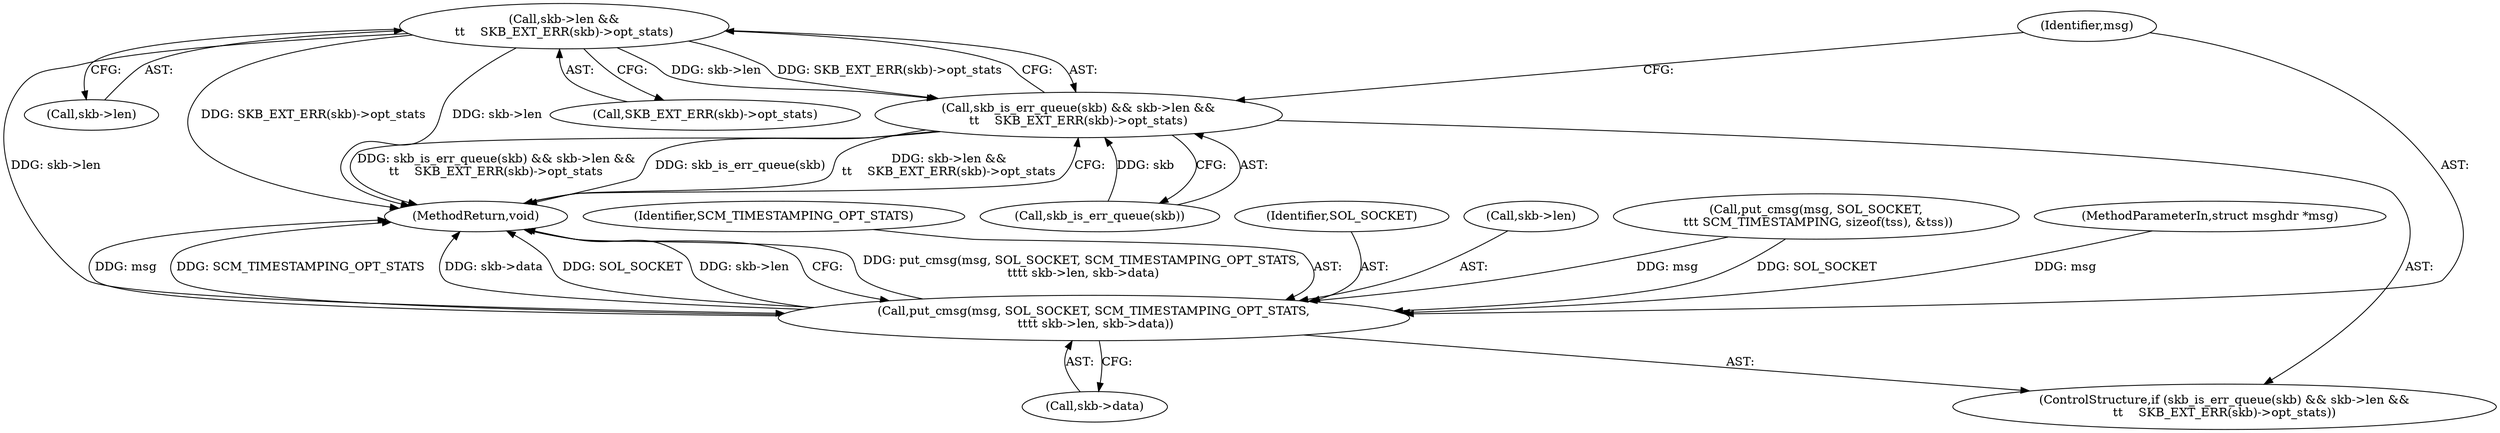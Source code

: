 digraph "0_linux_4ef1b2869447411ad3ef91ad7d4891a83c1a509a_2@pointer" {
"1000231" [label="(Call,skb->len &&\n\t\t    SKB_EXT_ERR(skb)->opt_stats)"];
"1000228" [label="(Call,skb_is_err_queue(skb) && skb->len &&\n\t\t    SKB_EXT_ERR(skb)->opt_stats)"];
"1000239" [label="(Call,put_cmsg(msg, SOL_SOCKET, SCM_TIMESTAMPING_OPT_STATS,\n \t\t\t\t skb->len, skb->data))"];
"1000242" [label="(Identifier,SCM_TIMESTAMPING_OPT_STATS)"];
"1000241" [label="(Identifier,SOL_SOCKET)"];
"1000231" [label="(Call,skb->len &&\n\t\t    SKB_EXT_ERR(skb)->opt_stats)"];
"1000229" [label="(Call,skb_is_err_queue(skb))"];
"1000232" [label="(Call,skb->len)"];
"1000240" [label="(Identifier,msg)"];
"1000246" [label="(Call,skb->data)"];
"1000243" [label="(Call,skb->len)"];
"1000249" [label="(MethodReturn,void)"];
"1000227" [label="(ControlStructure,if (skb_is_err_queue(skb) && skb->len &&\n\t\t    SKB_EXT_ERR(skb)->opt_stats))"];
"1000228" [label="(Call,skb_is_err_queue(skb) && skb->len &&\n\t\t    SKB_EXT_ERR(skb)->opt_stats)"];
"1000239" [label="(Call,put_cmsg(msg, SOL_SOCKET, SCM_TIMESTAMPING_OPT_STATS,\n \t\t\t\t skb->len, skb->data))"];
"1000219" [label="(Call,put_cmsg(msg, SOL_SOCKET,\n \t\t\t SCM_TIMESTAMPING, sizeof(tss), &tss))"];
"1000235" [label="(Call,SKB_EXT_ERR(skb)->opt_stats)"];
"1000102" [label="(MethodParameterIn,struct msghdr *msg)"];
"1000231" -> "1000228"  [label="AST: "];
"1000231" -> "1000232"  [label="CFG: "];
"1000231" -> "1000235"  [label="CFG: "];
"1000232" -> "1000231"  [label="AST: "];
"1000235" -> "1000231"  [label="AST: "];
"1000228" -> "1000231"  [label="CFG: "];
"1000231" -> "1000249"  [label="DDG: SKB_EXT_ERR(skb)->opt_stats"];
"1000231" -> "1000249"  [label="DDG: skb->len"];
"1000231" -> "1000228"  [label="DDG: skb->len"];
"1000231" -> "1000228"  [label="DDG: SKB_EXT_ERR(skb)->opt_stats"];
"1000231" -> "1000239"  [label="DDG: skb->len"];
"1000228" -> "1000227"  [label="AST: "];
"1000228" -> "1000229"  [label="CFG: "];
"1000229" -> "1000228"  [label="AST: "];
"1000240" -> "1000228"  [label="CFG: "];
"1000249" -> "1000228"  [label="CFG: "];
"1000228" -> "1000249"  [label="DDG: skb_is_err_queue(skb) && skb->len &&\n\t\t    SKB_EXT_ERR(skb)->opt_stats"];
"1000228" -> "1000249"  [label="DDG: skb_is_err_queue(skb)"];
"1000228" -> "1000249"  [label="DDG: skb->len &&\n\t\t    SKB_EXT_ERR(skb)->opt_stats"];
"1000229" -> "1000228"  [label="DDG: skb"];
"1000239" -> "1000227"  [label="AST: "];
"1000239" -> "1000246"  [label="CFG: "];
"1000240" -> "1000239"  [label="AST: "];
"1000241" -> "1000239"  [label="AST: "];
"1000242" -> "1000239"  [label="AST: "];
"1000243" -> "1000239"  [label="AST: "];
"1000246" -> "1000239"  [label="AST: "];
"1000249" -> "1000239"  [label="CFG: "];
"1000239" -> "1000249"  [label="DDG: put_cmsg(msg, SOL_SOCKET, SCM_TIMESTAMPING_OPT_STATS,\n \t\t\t\t skb->len, skb->data)"];
"1000239" -> "1000249"  [label="DDG: msg"];
"1000239" -> "1000249"  [label="DDG: SCM_TIMESTAMPING_OPT_STATS"];
"1000239" -> "1000249"  [label="DDG: skb->data"];
"1000239" -> "1000249"  [label="DDG: SOL_SOCKET"];
"1000239" -> "1000249"  [label="DDG: skb->len"];
"1000219" -> "1000239"  [label="DDG: msg"];
"1000219" -> "1000239"  [label="DDG: SOL_SOCKET"];
"1000102" -> "1000239"  [label="DDG: msg"];
}
